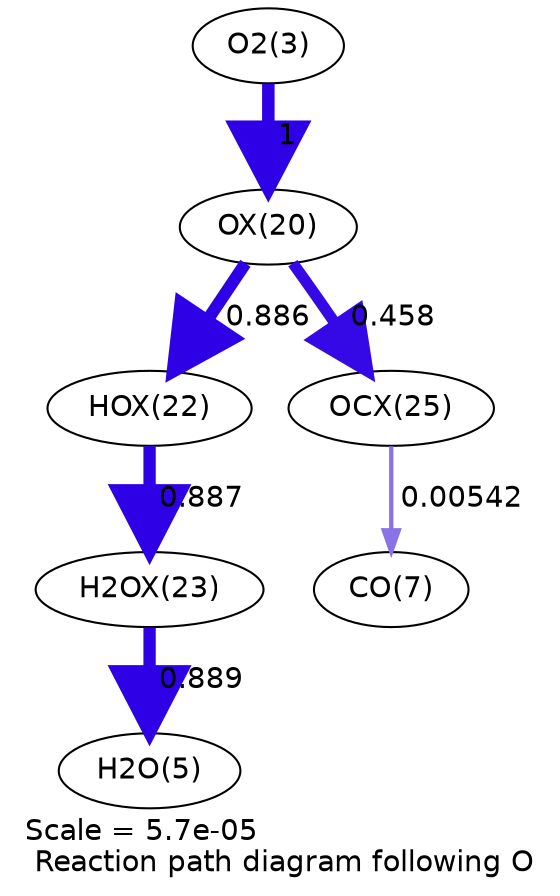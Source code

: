 digraph reaction_paths {
center=1;
s5 -> s23[fontname="Helvetica", penwidth=6, arrowsize=3, color="0.7, 1.5, 0.9"
, label=" 1"];
s23 -> s25[fontname="Helvetica", penwidth=5.91, arrowsize=2.95, color="0.7, 1.39, 0.9"
, label=" 0.886"];
s23 -> s28[fontname="Helvetica", penwidth=5.41, arrowsize=2.71, color="0.7, 0.958, 0.9"
, label=" 0.458"];
s25 -> s26[fontname="Helvetica", penwidth=5.91, arrowsize=2.95, color="0.7, 1.39, 0.9"
, label=" 0.887"];
s26 -> s7[fontname="Helvetica", penwidth=5.91, arrowsize=2.96, color="0.7, 1.39, 0.9"
, label=" 0.889"];
s28 -> s9[fontname="Helvetica", penwidth=2.06, arrowsize=1.03, color="0.7, 0.505, 0.9"
, label=" 0.00542"];
s5 [ fontname="Helvetica", label="O2(3)"];
s7 [ fontname="Helvetica", label="H2O(5)"];
s9 [ fontname="Helvetica", label="CO(7)"];
s23 [ fontname="Helvetica", label="OX(20)"];
s25 [ fontname="Helvetica", label="HOX(22)"];
s26 [ fontname="Helvetica", label="H2OX(23)"];
s28 [ fontname="Helvetica", label="OCX(25)"];
 label = "Scale = 5.7e-05\l Reaction path diagram following O";
 fontname = "Helvetica";
}
